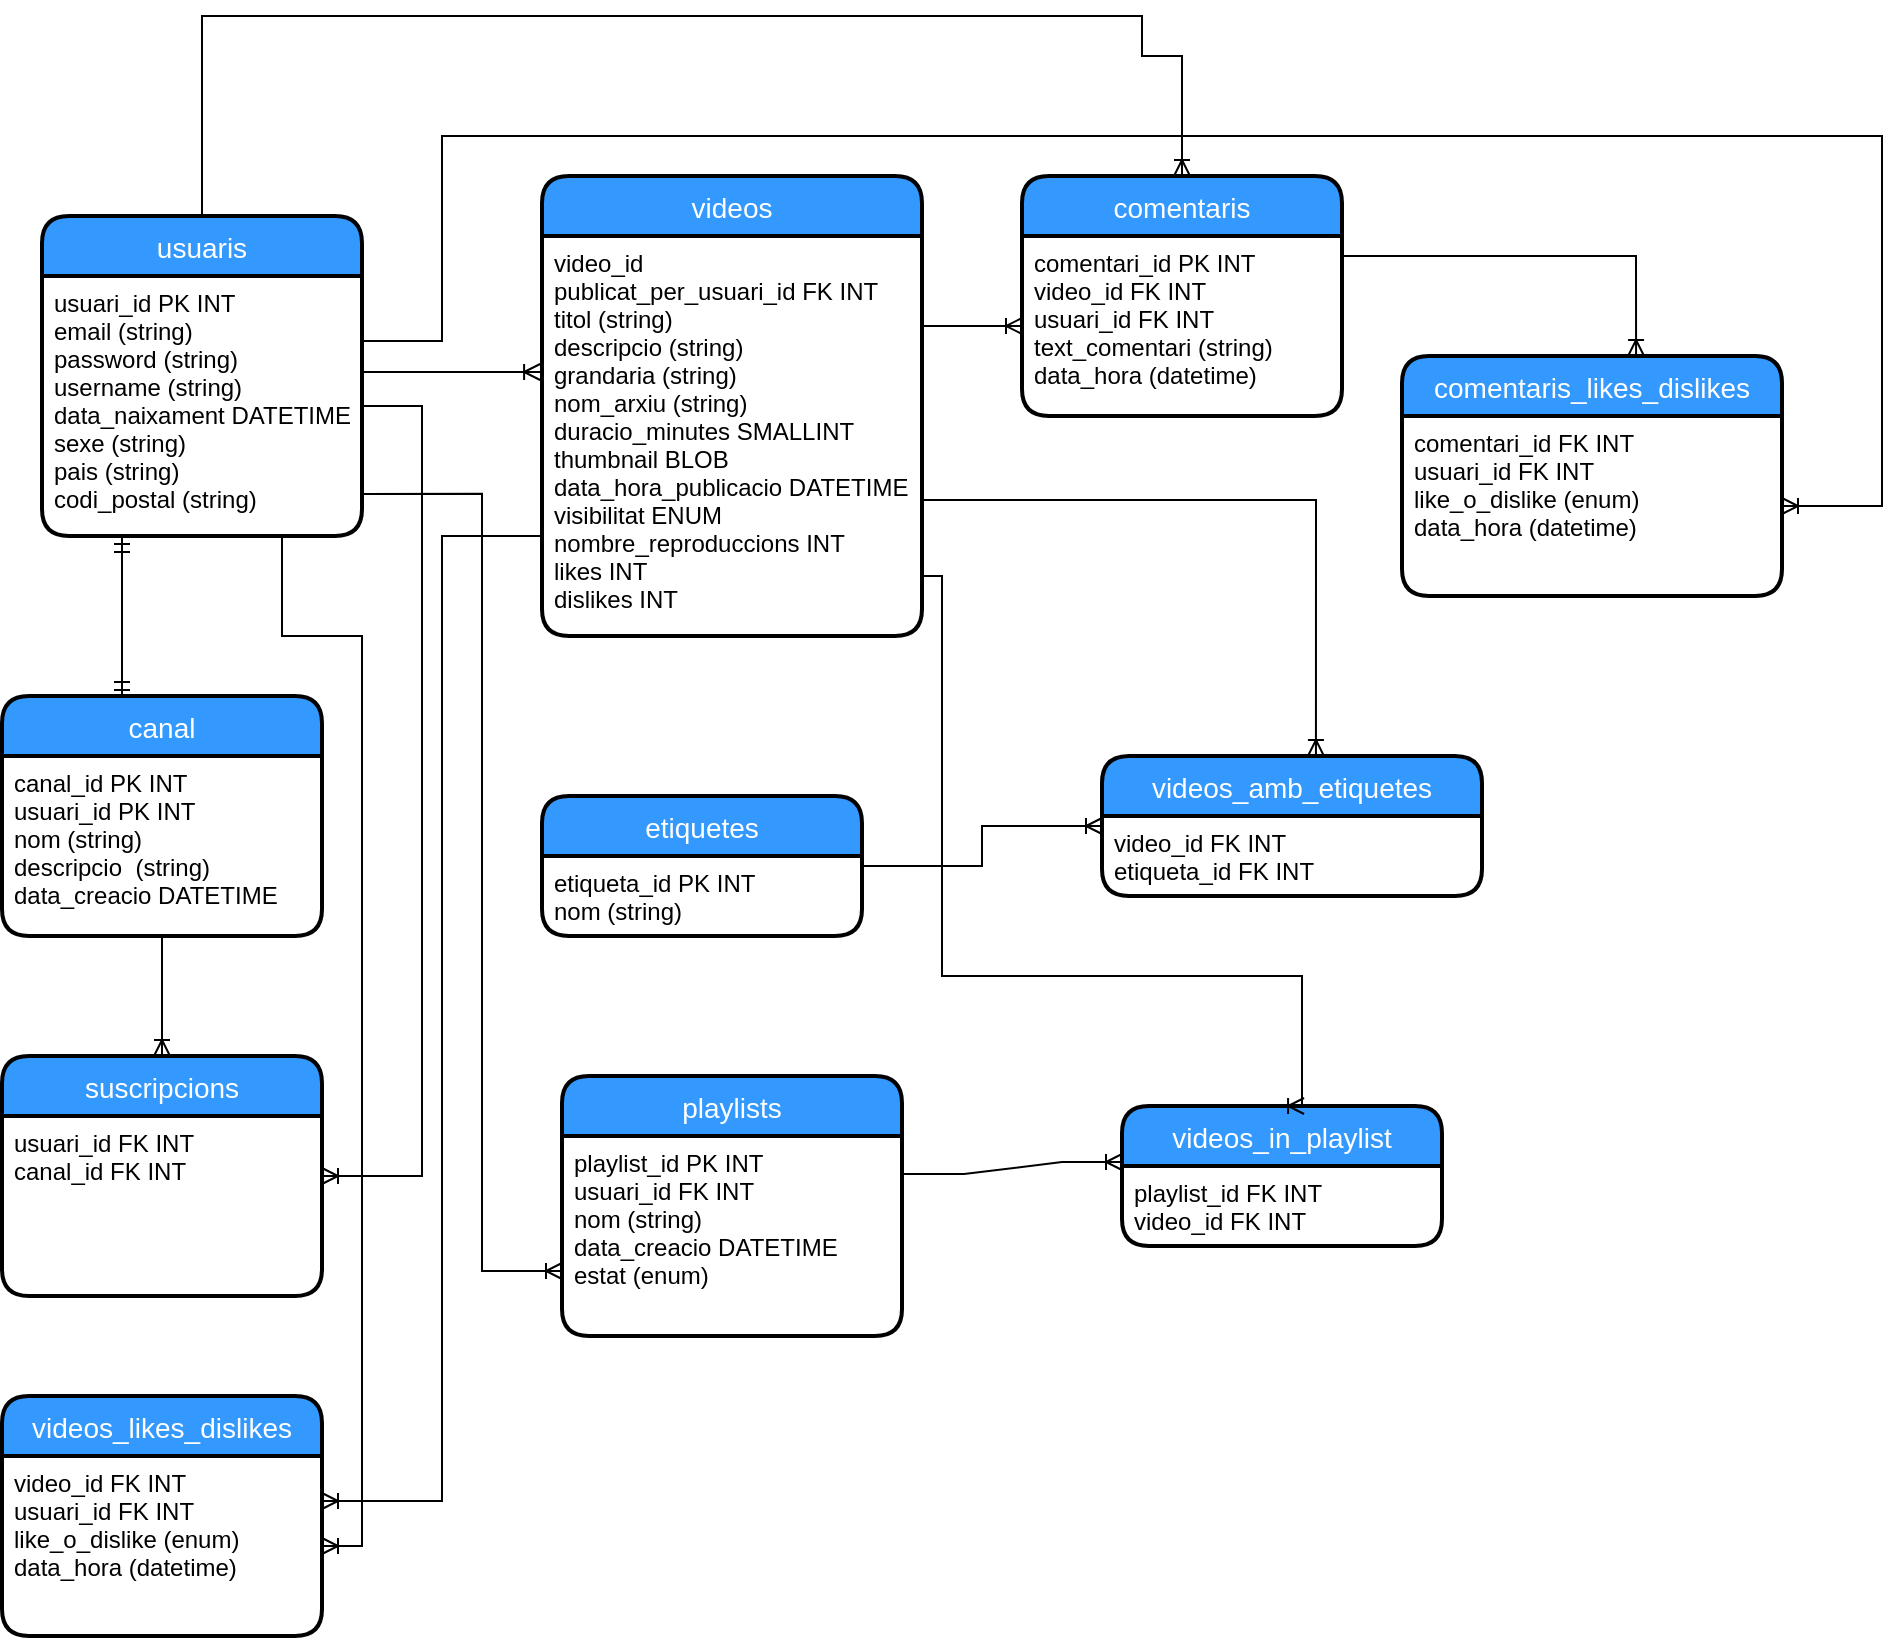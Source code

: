 <mxfile version="15.8.7" type="device"><diagram id="KN2aQBM2Gwgot_pPwBju" name="Page-1"><mxGraphModel dx="1422" dy="1994" grid="1" gridSize="10" guides="1" tooltips="1" connect="1" arrows="1" fold="1" page="1" pageScale="1" pageWidth="827" pageHeight="1169" math="0" shadow="0"><root><mxCell id="0"/><mxCell id="1" parent="0"/><mxCell id="dKPmf6iq1YAHjncSt92P-1" value="usuaris" style="swimlane;childLayout=stackLayout;horizontal=1;startSize=30;horizontalStack=0;rounded=1;fontSize=14;fontStyle=0;strokeWidth=2;resizeParent=0;resizeLast=1;shadow=0;dashed=0;align=center;fillColor=#3399FF;fontColor=#FFFFFF;" vertex="1" parent="1"><mxGeometry x="30" y="80" width="160" height="160" as="geometry"/></mxCell><mxCell id="dKPmf6iq1YAHjncSt92P-2" value="usuari_id PK INT&#10;email (string)&#10;password (string)&#10;username (string)&#10;data_naixament DATETIME&#10;sexe (string)&#10;pais (string)&#10;codi_postal (string)" style="align=left;strokeColor=none;fillColor=none;spacingLeft=4;fontSize=12;verticalAlign=top;resizable=0;rotatable=0;part=1;" vertex="1" parent="dKPmf6iq1YAHjncSt92P-1"><mxGeometry y="30" width="160" height="130" as="geometry"/></mxCell><mxCell id="dKPmf6iq1YAHjncSt92P-3" value="videos" style="swimlane;childLayout=stackLayout;horizontal=1;startSize=30;horizontalStack=0;rounded=1;fontSize=14;fontStyle=0;strokeWidth=2;resizeParent=0;resizeLast=1;shadow=0;dashed=0;align=center;fillColor=#3399FF;fontColor=#FFFFFF;" vertex="1" parent="1"><mxGeometry x="280" y="60" width="190" height="230" as="geometry"/></mxCell><mxCell id="dKPmf6iq1YAHjncSt92P-4" value="video_id&#10;publicat_per_usuari_id FK INT&#10;titol (string)&#10;descripcio (string)&#10;grandaria (string)&#10;nom_arxiu (string)&#10;duracio_minutes SMALLINT&#10;thumbnail BLOB&#10;data_hora_publicacio DATETIME&#10;visibilitat ENUM&#10;nombre_reproduccions INT&#10;likes INT&#10;dislikes INT&#10;" style="align=left;strokeColor=none;fillColor=none;spacingLeft=4;fontSize=12;verticalAlign=top;resizable=0;rotatable=0;part=1;" vertex="1" parent="dKPmf6iq1YAHjncSt92P-3"><mxGeometry y="30" width="190" height="200" as="geometry"/></mxCell><mxCell id="dKPmf6iq1YAHjncSt92P-7" value="etiquetes" style="swimlane;childLayout=stackLayout;horizontal=1;startSize=30;horizontalStack=0;rounded=1;fontSize=14;fontStyle=0;strokeWidth=2;resizeParent=0;resizeLast=1;shadow=0;dashed=0;align=center;fillColor=#3399FF;fontColor=#FFFFFF;" vertex="1" parent="1"><mxGeometry x="280" y="370" width="160" height="70" as="geometry"/></mxCell><mxCell id="dKPmf6iq1YAHjncSt92P-8" value="etiqueta_id PK INT&#10;nom (string)" style="align=left;strokeColor=none;fillColor=none;spacingLeft=4;fontSize=12;verticalAlign=top;resizable=0;rotatable=0;part=1;" vertex="1" parent="dKPmf6iq1YAHjncSt92P-7"><mxGeometry y="30" width="160" height="40" as="geometry"/></mxCell><mxCell id="dKPmf6iq1YAHjncSt92P-9" value="" style="edgeStyle=orthogonalEdgeStyle;fontSize=12;html=1;endArrow=ERoneToMany;rounded=0;" edge="1" parent="1" source="dKPmf6iq1YAHjncSt92P-7" target="dKPmf6iq1YAHjncSt92P-31"><mxGeometry width="100" height="100" relative="1" as="geometry"><mxPoint x="190" y="380" as="sourcePoint"/><mxPoint x="260" y="270" as="targetPoint"/></mxGeometry></mxCell><mxCell id="dKPmf6iq1YAHjncSt92P-10" value="canal" style="swimlane;childLayout=stackLayout;horizontal=1;startSize=30;horizontalStack=0;rounded=1;fontSize=14;fontStyle=0;strokeWidth=2;resizeParent=0;resizeLast=1;shadow=0;dashed=0;align=center;fillColor=#3399FF;fontColor=#FFFFFF;" vertex="1" parent="1"><mxGeometry x="10" y="320" width="160" height="120" as="geometry"/></mxCell><mxCell id="dKPmf6iq1YAHjncSt92P-11" value="canal_id PK INT&#10;usuari_id PK INT&#10;nom (string)&#10;descripcio  (string)&#10;data_creacio DATETIME" style="align=left;strokeColor=none;fillColor=none;spacingLeft=4;fontSize=12;verticalAlign=top;resizable=0;rotatable=0;part=1;" vertex="1" parent="dKPmf6iq1YAHjncSt92P-10"><mxGeometry y="30" width="160" height="90" as="geometry"/></mxCell><mxCell id="dKPmf6iq1YAHjncSt92P-12" value="suscripcions" style="swimlane;childLayout=stackLayout;horizontal=1;startSize=30;horizontalStack=0;rounded=1;fontSize=14;fontStyle=0;strokeWidth=2;resizeParent=0;resizeLast=1;shadow=0;dashed=0;align=center;fillColor=#3399FF;fontColor=#FFFFFF;" vertex="1" parent="1"><mxGeometry x="10" y="500" width="160" height="120" as="geometry"/></mxCell><mxCell id="dKPmf6iq1YAHjncSt92P-13" value="usuari_id FK INT&#10;canal_id FK INT" style="align=left;strokeColor=none;fillColor=none;spacingLeft=4;fontSize=12;verticalAlign=top;resizable=0;rotatable=0;part=1;" vertex="1" parent="dKPmf6iq1YAHjncSt92P-12"><mxGeometry y="30" width="160" height="90" as="geometry"/></mxCell><mxCell id="dKPmf6iq1YAHjncSt92P-16" value="videos_likes_dislikes" style="swimlane;childLayout=stackLayout;horizontal=1;startSize=30;horizontalStack=0;rounded=1;fontSize=14;fontStyle=0;strokeWidth=2;resizeParent=0;resizeLast=1;shadow=0;dashed=0;align=center;fillColor=#3399FF;fontColor=#FFFFFF;" vertex="1" parent="1"><mxGeometry x="10" y="670" width="160" height="120" as="geometry"/></mxCell><mxCell id="dKPmf6iq1YAHjncSt92P-17" value="video_id FK INT&#10;usuari_id FK INT&#10;like_o_dislike (enum)&#10;data_hora (datetime)" style="align=left;strokeColor=none;fillColor=none;spacingLeft=4;fontSize=12;verticalAlign=top;resizable=0;rotatable=0;part=1;" vertex="1" parent="dKPmf6iq1YAHjncSt92P-16"><mxGeometry y="30" width="160" height="90" as="geometry"/></mxCell><mxCell id="dKPmf6iq1YAHjncSt92P-18" value="playlists" style="swimlane;childLayout=stackLayout;horizontal=1;startSize=30;horizontalStack=0;rounded=1;fontSize=14;fontStyle=0;strokeWidth=2;resizeParent=0;resizeLast=1;shadow=0;dashed=0;align=center;fillColor=#3399FF;fontColor=#FFFFFF;" vertex="1" parent="1"><mxGeometry x="290" y="510" width="170" height="130" as="geometry"/></mxCell><mxCell id="dKPmf6iq1YAHjncSt92P-19" value="playlist_id PK INT&#10;usuari_id FK INT&#10;nom (string) &#10;data_creacio DATETIME&#10;estat (enum)" style="align=left;strokeColor=none;fillColor=none;spacingLeft=4;fontSize=12;verticalAlign=top;resizable=0;rotatable=0;part=1;" vertex="1" parent="dKPmf6iq1YAHjncSt92P-18"><mxGeometry y="30" width="170" height="100" as="geometry"/></mxCell><mxCell id="dKPmf6iq1YAHjncSt92P-20" value="videos_in_playlist" style="swimlane;childLayout=stackLayout;horizontal=1;startSize=30;horizontalStack=0;rounded=1;fontSize=14;fontStyle=0;strokeWidth=2;resizeParent=0;resizeLast=1;shadow=0;dashed=0;align=center;fillColor=#3399FF;fontColor=#FFFFFF;" vertex="1" parent="1"><mxGeometry x="570" y="525" width="160" height="70" as="geometry"/></mxCell><mxCell id="dKPmf6iq1YAHjncSt92P-21" value="playlist_id FK INT&#10;video_id FK INT" style="align=left;strokeColor=none;fillColor=none;spacingLeft=4;fontSize=12;verticalAlign=top;resizable=0;rotatable=0;part=1;" vertex="1" parent="dKPmf6iq1YAHjncSt92P-20"><mxGeometry y="30" width="160" height="40" as="geometry"/></mxCell><mxCell id="dKPmf6iq1YAHjncSt92P-22" value="comentaris" style="swimlane;childLayout=stackLayout;horizontal=1;startSize=30;horizontalStack=0;rounded=1;fontSize=14;fontStyle=0;strokeWidth=2;resizeParent=0;resizeLast=1;shadow=0;dashed=0;align=center;fillColor=#3399FF;fontColor=#FFFFFF;" vertex="1" parent="1"><mxGeometry x="520" y="60" width="160" height="120" as="geometry"/></mxCell><mxCell id="dKPmf6iq1YAHjncSt92P-23" value="comentari_id PK INT&#10;video_id FK INT&#10;usuari_id FK INT&#10;text_comentari (string)&#10;data_hora (datetime)&#10;" style="align=left;strokeColor=none;fillColor=none;spacingLeft=4;fontSize=12;verticalAlign=top;resizable=0;rotatable=0;part=1;" vertex="1" parent="dKPmf6iq1YAHjncSt92P-22"><mxGeometry y="30" width="160" height="90" as="geometry"/></mxCell><mxCell id="dKPmf6iq1YAHjncSt92P-24" value="comentaris_likes_dislikes" style="swimlane;childLayout=stackLayout;horizontal=1;startSize=30;horizontalStack=0;rounded=1;fontSize=14;fontStyle=0;strokeWidth=2;resizeParent=0;resizeLast=1;shadow=0;dashed=0;align=center;fillColor=#3399FF;fontColor=#FFFFFF;" vertex="1" parent="1"><mxGeometry x="710" y="150" width="190" height="120" as="geometry"/></mxCell><mxCell id="dKPmf6iq1YAHjncSt92P-25" value="comentari_id FK INT&#10;usuari_id FK INT&#10;like_o_dislike (enum)&#10;data_hora (datetime)" style="align=left;strokeColor=none;fillColor=none;spacingLeft=4;fontSize=12;verticalAlign=top;resizable=0;rotatable=0;part=1;" vertex="1" parent="dKPmf6iq1YAHjncSt92P-24"><mxGeometry y="30" width="190" height="90" as="geometry"/></mxCell><mxCell id="dKPmf6iq1YAHjncSt92P-27" value="" style="fontSize=12;html=1;endArrow=ERoneToMany;rounded=0;exitX=0.5;exitY=1;exitDx=0;exitDy=0;entryX=0.5;entryY=0;entryDx=0;entryDy=0;" edge="1" parent="1" source="dKPmf6iq1YAHjncSt92P-11" target="dKPmf6iq1YAHjncSt92P-12"><mxGeometry width="100" height="100" relative="1" as="geometry"><mxPoint x="80" y="450" as="sourcePoint"/><mxPoint x="90" y="490" as="targetPoint"/></mxGeometry></mxCell><mxCell id="dKPmf6iq1YAHjncSt92P-28" value="" style="edgeStyle=entityRelationEdgeStyle;fontSize=12;html=1;endArrow=ERoneToMany;rounded=0;" edge="1" parent="1" source="dKPmf6iq1YAHjncSt92P-2" target="dKPmf6iq1YAHjncSt92P-12"><mxGeometry width="100" height="100" relative="1" as="geometry"><mxPoint x="40" y="500" as="sourcePoint"/><mxPoint x="150" y="250" as="targetPoint"/></mxGeometry></mxCell><mxCell id="dKPmf6iq1YAHjncSt92P-29" value="" style="edgeStyle=orthogonalEdgeStyle;fontSize=12;html=1;endArrow=ERoneToMany;rounded=0;exitX=0.75;exitY=1;exitDx=0;exitDy=0;" edge="1" parent="1" source="dKPmf6iq1YAHjncSt92P-2" target="dKPmf6iq1YAHjncSt92P-17"><mxGeometry width="100" height="100" relative="1" as="geometry"><mxPoint x="150" y="260" as="sourcePoint"/><mxPoint x="190" y="730" as="targetPoint"/><Array as="points"><mxPoint x="150" y="290"/><mxPoint x="190" y="290"/><mxPoint x="190" y="745"/></Array></mxGeometry></mxCell><mxCell id="dKPmf6iq1YAHjncSt92P-30" value="" style="edgeStyle=orthogonalEdgeStyle;fontSize=12;html=1;endArrow=ERoneToMany;rounded=0;exitX=0;exitY=0.8;exitDx=0;exitDy=0;exitPerimeter=0;entryX=1;entryY=0.25;entryDx=0;entryDy=0;" edge="1" parent="1" source="dKPmf6iq1YAHjncSt92P-4" target="dKPmf6iq1YAHjncSt92P-17"><mxGeometry width="100" height="100" relative="1" as="geometry"><mxPoint x="390" y="230" as="sourcePoint"/><mxPoint x="240" y="780" as="targetPoint"/><Array as="points"><mxPoint x="230" y="240"/><mxPoint x="230" y="723"/></Array></mxGeometry></mxCell><mxCell id="dKPmf6iq1YAHjncSt92P-26" value="" style="fontSize=12;html=1;endArrow=ERmandOne;startArrow=ERmandOne;rounded=0;entryX=0.25;entryY=1;entryDx=0;entryDy=0;exitX=0.375;exitY=0.008;exitDx=0;exitDy=0;exitPerimeter=0;" edge="1" parent="1" source="dKPmf6iq1YAHjncSt92P-10" target="dKPmf6iq1YAHjncSt92P-2"><mxGeometry width="100" height="100" relative="1" as="geometry"><mxPoint x="40" y="330" as="sourcePoint"/><mxPoint x="140" y="230" as="targetPoint"/></mxGeometry></mxCell><mxCell id="dKPmf6iq1YAHjncSt92P-31" value="videos_amb_etiquetes" style="swimlane;childLayout=stackLayout;horizontal=1;startSize=30;horizontalStack=0;rounded=1;fontSize=14;fontStyle=0;strokeWidth=2;resizeParent=0;resizeLast=1;shadow=0;dashed=0;align=center;fillColor=#3399FF;fontColor=#FFFFFF;" vertex="1" parent="1"><mxGeometry x="560" y="350" width="190" height="70" as="geometry"/></mxCell><mxCell id="dKPmf6iq1YAHjncSt92P-32" value="video_id FK INT&#10;etiqueta_id FK INT" style="align=left;strokeColor=none;fillColor=none;spacingLeft=4;fontSize=12;verticalAlign=top;resizable=0;rotatable=0;part=1;" vertex="1" parent="dKPmf6iq1YAHjncSt92P-31"><mxGeometry y="30" width="190" height="40" as="geometry"/></mxCell><mxCell id="dKPmf6iq1YAHjncSt92P-33" value="" style="edgeStyle=orthogonalEdgeStyle;fontSize=12;html=1;endArrow=ERoneToMany;rounded=0;entryX=0.616;entryY=0;entryDx=0;entryDy=0;entryPerimeter=0;exitX=1;exitY=0.111;exitDx=0;exitDy=0;exitPerimeter=0;" edge="1" parent="1" source="dKPmf6iq1YAHjncSt92P-23" target="dKPmf6iq1YAHjncSt92P-24"><mxGeometry width="100" height="100" relative="1" as="geometry"><mxPoint x="710" y="100" as="sourcePoint"/><mxPoint x="590" y="360" as="targetPoint"/></mxGeometry></mxCell><mxCell id="dKPmf6iq1YAHjncSt92P-34" value="" style="edgeStyle=orthogonalEdgeStyle;fontSize=12;html=1;endArrow=ERoneToMany;rounded=0;exitX=1;exitY=0.25;exitDx=0;exitDy=0;entryX=1;entryY=0.5;entryDx=0;entryDy=0;" edge="1" parent="1" source="dKPmf6iq1YAHjncSt92P-2" target="dKPmf6iq1YAHjncSt92P-25"><mxGeometry width="100" height="100" relative="1" as="geometry"><mxPoint x="500" y="380" as="sourcePoint"/><mxPoint x="890" y="330" as="targetPoint"/><Array as="points"><mxPoint x="230" y="143"/><mxPoint x="230" y="40"/><mxPoint x="950" y="40"/><mxPoint x="950" y="225"/></Array></mxGeometry></mxCell><mxCell id="dKPmf6iq1YAHjncSt92P-35" value="" style="edgeStyle=orthogonalEdgeStyle;fontSize=12;html=1;endArrow=ERoneToMany;rounded=0;exitX=1;exitY=0.66;exitDx=0;exitDy=0;exitPerimeter=0;entryX=0.563;entryY=0;entryDx=0;entryDy=0;entryPerimeter=0;" edge="1" parent="1" source="dKPmf6iq1YAHjncSt92P-4" target="dKPmf6iq1YAHjncSt92P-31"><mxGeometry width="100" height="100" relative="1" as="geometry"><mxPoint x="520" y="370" as="sourcePoint"/><mxPoint x="590" y="320" as="targetPoint"/></mxGeometry></mxCell><mxCell id="dKPmf6iq1YAHjncSt92P-36" value="" style="edgeStyle=entityRelationEdgeStyle;fontSize=12;html=1;endArrow=ERoneToMany;rounded=0;exitX=1.006;exitY=0.19;exitDx=0;exitDy=0;exitPerimeter=0;entryX=0;entryY=0.4;entryDx=0;entryDy=0;entryPerimeter=0;" edge="1" parent="1" source="dKPmf6iq1YAHjncSt92P-19" target="dKPmf6iq1YAHjncSt92P-20"><mxGeometry width="100" height="100" relative="1" as="geometry"><mxPoint x="460" y="530" as="sourcePoint"/><mxPoint x="560" y="430" as="targetPoint"/></mxGeometry></mxCell><mxCell id="dKPmf6iq1YAHjncSt92P-38" value="" style="edgeStyle=orthogonalEdgeStyle;fontSize=12;html=1;endArrow=ERoneToMany;rounded=0;entryX=0.569;entryY=0;entryDx=0;entryDy=0;entryPerimeter=0;" edge="1" parent="1" source="dKPmf6iq1YAHjncSt92P-4" target="dKPmf6iq1YAHjncSt92P-20"><mxGeometry width="100" height="100" relative="1" as="geometry"><mxPoint x="520" y="370" as="sourcePoint"/><mxPoint x="660" y="510" as="targetPoint"/><Array as="points"><mxPoint x="480" y="260"/><mxPoint x="480" y="460"/><mxPoint x="660" y="460"/></Array></mxGeometry></mxCell><mxCell id="dKPmf6iq1YAHjncSt92P-40" value="" style="fontSize=12;html=1;endArrow=ERoneToMany;rounded=0;entryX=0;entryY=0.5;entryDx=0;entryDy=0;" edge="1" parent="1" target="dKPmf6iq1YAHjncSt92P-23"><mxGeometry width="100" height="100" relative="1" as="geometry"><mxPoint x="470" y="135" as="sourcePoint"/><mxPoint x="570" y="90" as="targetPoint"/></mxGeometry></mxCell><mxCell id="dKPmf6iq1YAHjncSt92P-41" value="" style="edgeStyle=orthogonalEdgeStyle;fontSize=12;html=1;endArrow=ERoneToMany;rounded=0;" edge="1" parent="1" source="dKPmf6iq1YAHjncSt92P-1" target="dKPmf6iq1YAHjncSt92P-22"><mxGeometry width="100" height="100" relative="1" as="geometry"><mxPoint x="90" y="60" as="sourcePoint"/><mxPoint x="610" as="targetPoint"/><Array as="points"><mxPoint x="110" y="-20"/><mxPoint x="580" y="-20"/><mxPoint x="580"/><mxPoint x="600"/></Array></mxGeometry></mxCell><mxCell id="dKPmf6iq1YAHjncSt92P-42" value="" style="fontSize=12;html=1;endArrow=ERoneToMany;rounded=0;entryX=-0.005;entryY=0.34;entryDx=0;entryDy=0;entryPerimeter=0;exitX=0.994;exitY=0.369;exitDx=0;exitDy=0;exitPerimeter=0;" edge="1" parent="1" source="dKPmf6iq1YAHjncSt92P-2" target="dKPmf6iq1YAHjncSt92P-4"><mxGeometry width="100" height="100" relative="1" as="geometry"><mxPoint x="520" y="270" as="sourcePoint"/><mxPoint x="620" y="170" as="targetPoint"/></mxGeometry></mxCell><mxCell id="dKPmf6iq1YAHjncSt92P-44" value="" style="edgeStyle=orthogonalEdgeStyle;fontSize=12;html=1;endArrow=ERoneToMany;rounded=0;fontColor=#FFFFFF;exitX=1;exitY=0.838;exitDx=0;exitDy=0;exitPerimeter=0;entryX=0;entryY=0.75;entryDx=0;entryDy=0;" edge="1" parent="1" source="dKPmf6iq1YAHjncSt92P-2" target="dKPmf6iq1YAHjncSt92P-18"><mxGeometry width="100" height="100" relative="1" as="geometry"><mxPoint x="520" y="370" as="sourcePoint"/><mxPoint x="260" y="640" as="targetPoint"/><Array as="points"><mxPoint x="250" y="219"/><mxPoint x="250" y="608"/></Array></mxGeometry></mxCell></root></mxGraphModel></diagram></mxfile>